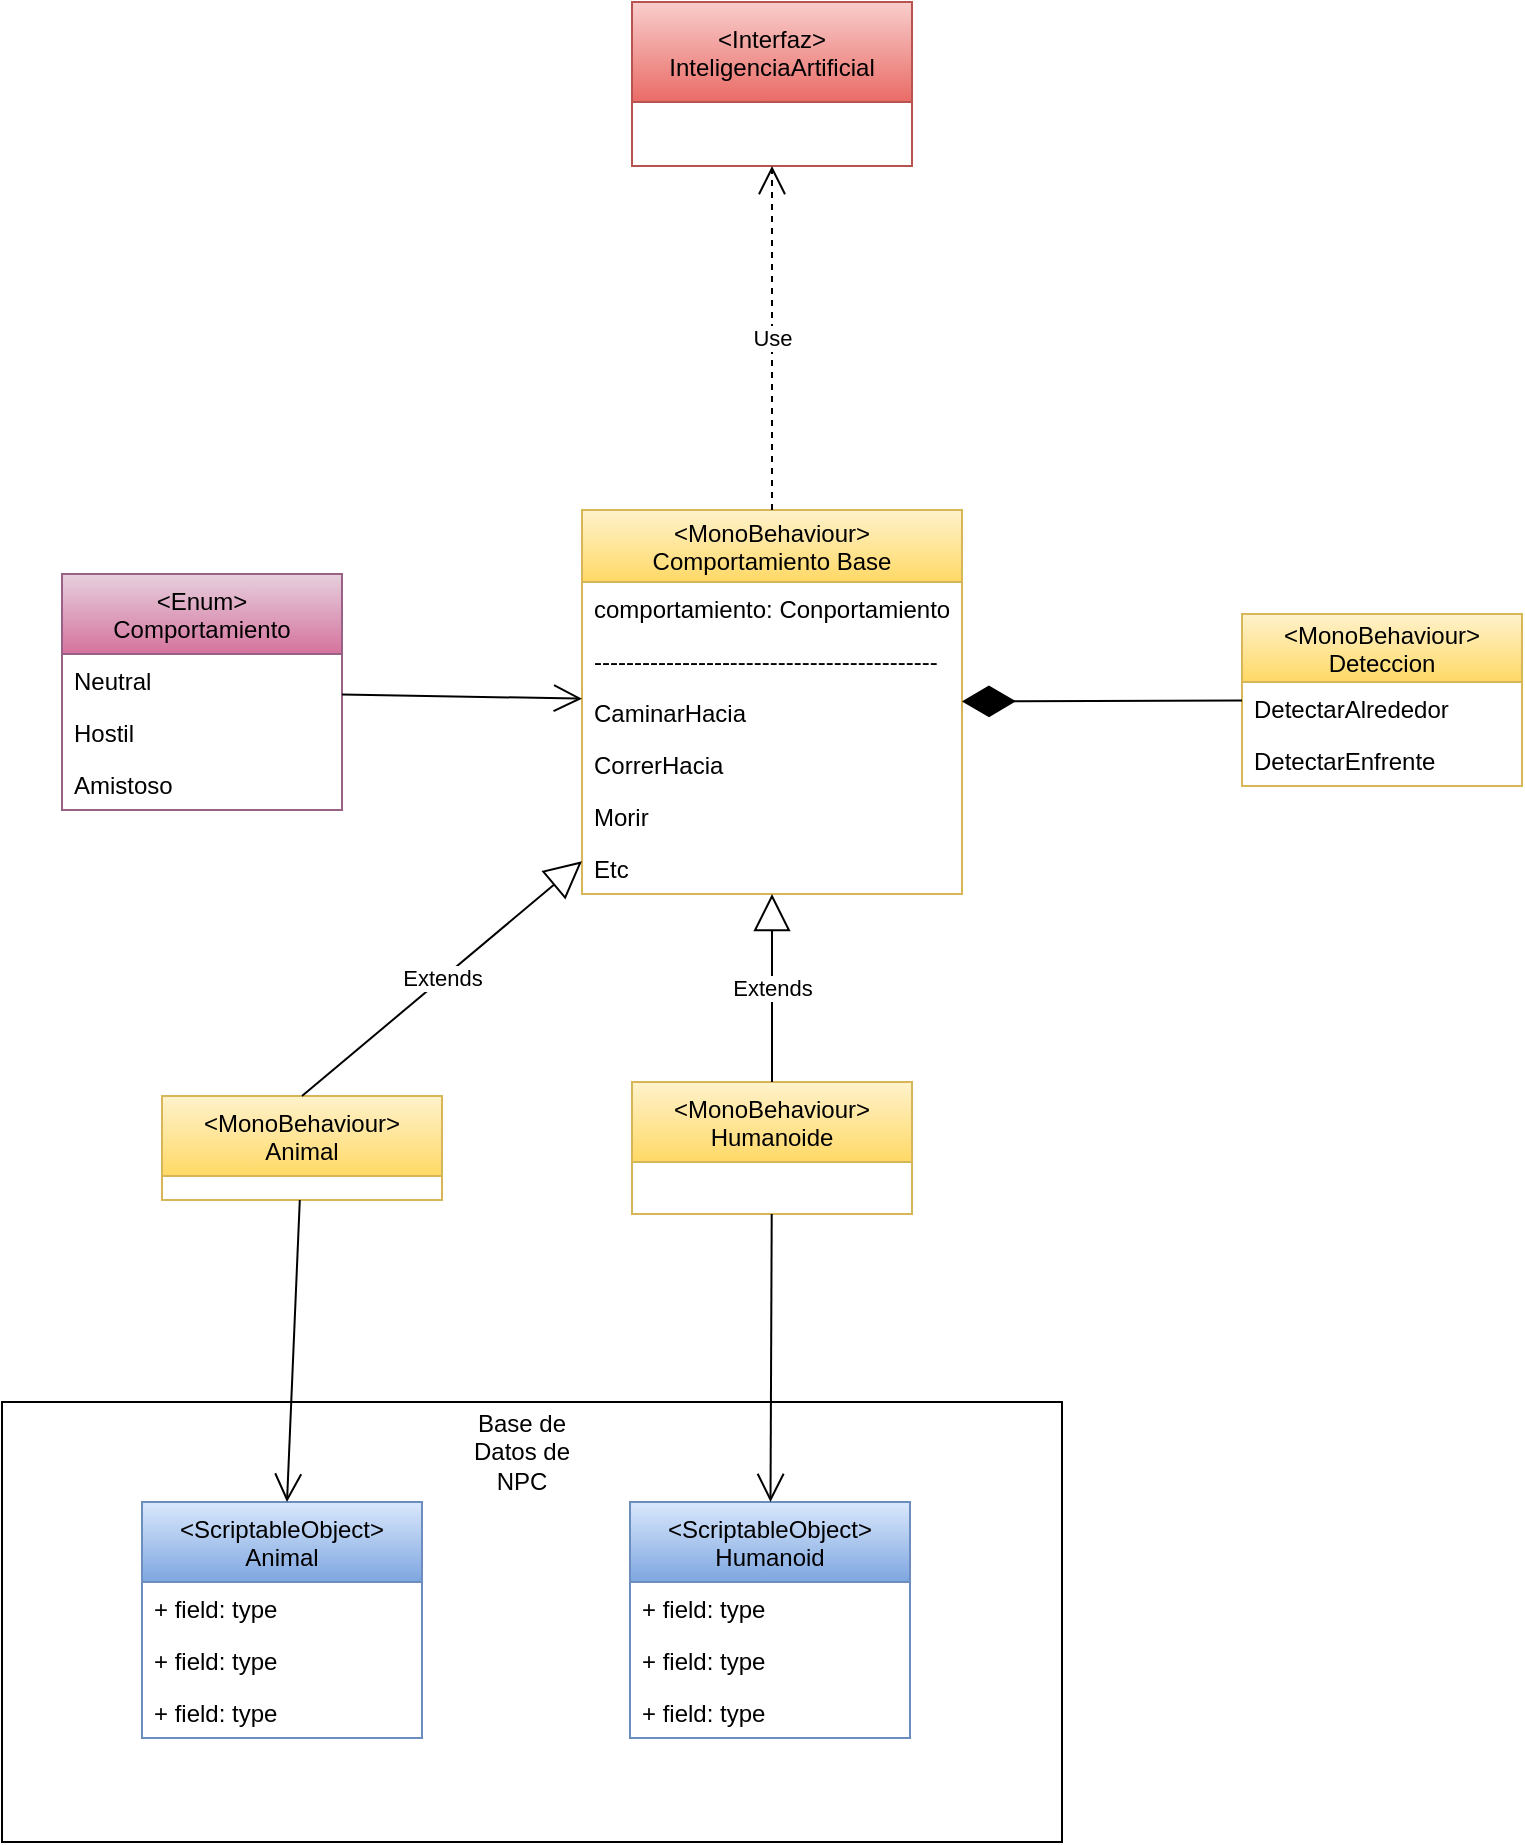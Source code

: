 <mxfile version="15.9.6" type="device"><diagram id="92LZzaxq9E1-tfqRgKix" name="Page-1"><mxGraphModel dx="1567" dy="1884" grid="1" gridSize="10" guides="1" tooltips="1" connect="1" arrows="1" fold="1" page="1" pageScale="1" pageWidth="827" pageHeight="1169" math="0" shadow="0"><root><mxCell id="0"/><mxCell id="1" parent="0"/><mxCell id="3dYsVQC5LWrmI0RrlM4H-53" value="" style="rounded=0;whiteSpace=wrap;html=1;" vertex="1" parent="1"><mxGeometry x="30" y="-110" width="530" height="220" as="geometry"/></mxCell><mxCell id="3dYsVQC5LWrmI0RrlM4H-1" value="&lt;Interfaz&gt;&#10;InteligenciaArtificial" style="swimlane;fontStyle=0;childLayout=stackLayout;horizontal=1;startSize=50;fillColor=#f8cecc;horizontalStack=0;resizeParent=1;resizeParentMax=0;resizeLast=0;collapsible=1;marginBottom=0;gradientColor=#ea6b66;strokeColor=#b85450;" vertex="1" parent="1"><mxGeometry x="345" y="-810" width="140" height="82" as="geometry"/></mxCell><mxCell id="3dYsVQC5LWrmI0RrlM4H-5" value="&lt;MonoBehaviour&gt;&#10;Comportamiento Base" style="swimlane;fontStyle=0;childLayout=stackLayout;horizontal=1;startSize=36;fillColor=#fff2cc;horizontalStack=0;resizeParent=1;resizeParentMax=0;resizeLast=0;collapsible=1;marginBottom=0;gradientColor=#ffd966;strokeColor=#d6b656;" vertex="1" parent="1"><mxGeometry x="320" y="-556" width="190" height="192" as="geometry"/></mxCell><mxCell id="3dYsVQC5LWrmI0RrlM4H-33" value="comportamiento: Conportamiento" style="text;strokeColor=none;fillColor=none;align=left;verticalAlign=top;spacingLeft=4;spacingRight=4;overflow=hidden;rotatable=0;points=[[0,0.5],[1,0.5]];portConstraint=eastwest;" vertex="1" parent="3dYsVQC5LWrmI0RrlM4H-5"><mxGeometry y="36" width="190" height="26" as="geometry"/></mxCell><mxCell id="3dYsVQC5LWrmI0RrlM4H-32" value="-------------------------------------------" style="text;strokeColor=none;fillColor=none;align=left;verticalAlign=top;spacingLeft=4;spacingRight=4;overflow=hidden;rotatable=0;points=[[0,0.5],[1,0.5]];portConstraint=eastwest;" vertex="1" parent="3dYsVQC5LWrmI0RrlM4H-5"><mxGeometry y="62" width="190" height="26" as="geometry"/></mxCell><mxCell id="3dYsVQC5LWrmI0RrlM4H-6" value="CaminarHacia" style="text;strokeColor=none;fillColor=none;align=left;verticalAlign=top;spacingLeft=4;spacingRight=4;overflow=hidden;rotatable=0;points=[[0,0.5],[1,0.5]];portConstraint=eastwest;" vertex="1" parent="3dYsVQC5LWrmI0RrlM4H-5"><mxGeometry y="88" width="190" height="26" as="geometry"/></mxCell><mxCell id="3dYsVQC5LWrmI0RrlM4H-7" value="CorrerHacia" style="text;strokeColor=none;fillColor=none;align=left;verticalAlign=top;spacingLeft=4;spacingRight=4;overflow=hidden;rotatable=0;points=[[0,0.5],[1,0.5]];portConstraint=eastwest;" vertex="1" parent="3dYsVQC5LWrmI0RrlM4H-5"><mxGeometry y="114" width="190" height="26" as="geometry"/></mxCell><mxCell id="3dYsVQC5LWrmI0RrlM4H-8" value="Morir" style="text;strokeColor=none;fillColor=none;align=left;verticalAlign=top;spacingLeft=4;spacingRight=4;overflow=hidden;rotatable=0;points=[[0,0.5],[1,0.5]];portConstraint=eastwest;" vertex="1" parent="3dYsVQC5LWrmI0RrlM4H-5"><mxGeometry y="140" width="190" height="26" as="geometry"/></mxCell><mxCell id="3dYsVQC5LWrmI0RrlM4H-16" value="Etc" style="text;strokeColor=none;fillColor=none;align=left;verticalAlign=top;spacingLeft=4;spacingRight=4;overflow=hidden;rotatable=0;points=[[0,0.5],[1,0.5]];portConstraint=eastwest;" vertex="1" parent="3dYsVQC5LWrmI0RrlM4H-5"><mxGeometry y="166" width="190" height="26" as="geometry"/></mxCell><mxCell id="3dYsVQC5LWrmI0RrlM4H-9" value="&lt;MonoBehaviour&gt;&#10;Deteccion" style="swimlane;fontStyle=0;childLayout=stackLayout;horizontal=1;startSize=34;fillColor=#fff2cc;horizontalStack=0;resizeParent=1;resizeParentMax=0;resizeLast=0;collapsible=1;marginBottom=0;gradientColor=#ffd966;strokeColor=#d6b656;" vertex="1" parent="1"><mxGeometry x="650" y="-504" width="140" height="86" as="geometry"/></mxCell><mxCell id="3dYsVQC5LWrmI0RrlM4H-11" value="DetectarAlrededor" style="text;strokeColor=none;fillColor=none;align=left;verticalAlign=top;spacingLeft=4;spacingRight=4;overflow=hidden;rotatable=0;points=[[0,0.5],[1,0.5]];portConstraint=eastwest;" vertex="1" parent="3dYsVQC5LWrmI0RrlM4H-9"><mxGeometry y="34" width="140" height="26" as="geometry"/></mxCell><mxCell id="3dYsVQC5LWrmI0RrlM4H-18" value="DetectarEnfrente" style="text;strokeColor=none;fillColor=none;align=left;verticalAlign=top;spacingLeft=4;spacingRight=4;overflow=hidden;rotatable=0;points=[[0,0.5],[1,0.5]];portConstraint=eastwest;" vertex="1" parent="3dYsVQC5LWrmI0RrlM4H-9"><mxGeometry y="60" width="140" height="26" as="geometry"/></mxCell><mxCell id="3dYsVQC5LWrmI0RrlM4H-14" value="" style="endArrow=diamondThin;endFill=1;endSize=24;html=1;rounded=0;" edge="1" parent="1" source="3dYsVQC5LWrmI0RrlM4H-9" target="3dYsVQC5LWrmI0RrlM4H-5"><mxGeometry width="160" relative="1" as="geometry"><mxPoint x="460" y="-400" as="sourcePoint"/><mxPoint x="620" y="-400" as="targetPoint"/></mxGeometry></mxCell><mxCell id="3dYsVQC5LWrmI0RrlM4H-15" value="Use" style="endArrow=open;endSize=12;dashed=1;html=1;rounded=0;" edge="1" parent="1" source="3dYsVQC5LWrmI0RrlM4H-5" target="3dYsVQC5LWrmI0RrlM4H-1"><mxGeometry width="160" relative="1" as="geometry"><mxPoint x="440" y="-600" as="sourcePoint"/><mxPoint x="600" y="-600" as="targetPoint"/></mxGeometry></mxCell><mxCell id="3dYsVQC5LWrmI0RrlM4H-19" value="&lt;MonoBehaviour&gt;&#10;Animal" style="swimlane;fontStyle=0;childLayout=stackLayout;horizontal=1;startSize=40;fillColor=#fff2cc;horizontalStack=0;resizeParent=1;resizeParentMax=0;resizeLast=0;collapsible=1;marginBottom=0;gradientColor=#ffd966;strokeColor=#d6b656;" vertex="1" parent="1"><mxGeometry x="110" y="-263" width="140" height="52" as="geometry"/></mxCell><mxCell id="3dYsVQC5LWrmI0RrlM4H-23" value="&lt;MonoBehaviour&gt;&#10;Humanoide" style="swimlane;fontStyle=0;childLayout=stackLayout;horizontal=1;startSize=40;fillColor=#fff2cc;horizontalStack=0;resizeParent=1;resizeParentMax=0;resizeLast=0;collapsible=1;marginBottom=0;gradientColor=#ffd966;strokeColor=#d6b656;" vertex="1" parent="1"><mxGeometry x="345" y="-270" width="140" height="66" as="geometry"/></mxCell><mxCell id="3dYsVQC5LWrmI0RrlM4H-24" value="Extends" style="endArrow=block;endSize=16;endFill=0;html=1;rounded=0;exitX=0.5;exitY=0;exitDx=0;exitDy=0;" edge="1" parent="1" source="3dYsVQC5LWrmI0RrlM4H-19" target="3dYsVQC5LWrmI0RrlM4H-5"><mxGeometry width="160" relative="1" as="geometry"><mxPoint x="480" y="-350" as="sourcePoint"/><mxPoint x="640" y="-350" as="targetPoint"/></mxGeometry></mxCell><mxCell id="3dYsVQC5LWrmI0RrlM4H-25" value="Extends" style="endArrow=block;endSize=16;endFill=0;html=1;rounded=0;" edge="1" parent="1" source="3dYsVQC5LWrmI0RrlM4H-23" target="3dYsVQC5LWrmI0RrlM4H-5"><mxGeometry width="160" relative="1" as="geometry"><mxPoint x="480" y="-350" as="sourcePoint"/><mxPoint x="640" y="-350" as="targetPoint"/></mxGeometry></mxCell><mxCell id="3dYsVQC5LWrmI0RrlM4H-34" value="&lt;Enum&gt;&#10;Comportamiento" style="swimlane;fontStyle=0;childLayout=stackLayout;horizontal=1;startSize=40;fillColor=#e6d0de;horizontalStack=0;resizeParent=1;resizeParentMax=0;resizeLast=0;collapsible=1;marginBottom=0;gradientColor=#d5739d;strokeColor=#996185;" vertex="1" parent="1"><mxGeometry x="60" y="-524" width="140" height="118" as="geometry"/></mxCell><mxCell id="3dYsVQC5LWrmI0RrlM4H-35" value="Neutral" style="text;strokeColor=none;fillColor=none;align=left;verticalAlign=top;spacingLeft=4;spacingRight=4;overflow=hidden;rotatable=0;points=[[0,0.5],[1,0.5]];portConstraint=eastwest;" vertex="1" parent="3dYsVQC5LWrmI0RrlM4H-34"><mxGeometry y="40" width="140" height="26" as="geometry"/></mxCell><mxCell id="3dYsVQC5LWrmI0RrlM4H-36" value="Hostil" style="text;strokeColor=none;fillColor=none;align=left;verticalAlign=top;spacingLeft=4;spacingRight=4;overflow=hidden;rotatable=0;points=[[0,0.5],[1,0.5]];portConstraint=eastwest;" vertex="1" parent="3dYsVQC5LWrmI0RrlM4H-34"><mxGeometry y="66" width="140" height="26" as="geometry"/></mxCell><mxCell id="3dYsVQC5LWrmI0RrlM4H-37" value="Amistoso" style="text;strokeColor=none;fillColor=none;align=left;verticalAlign=top;spacingLeft=4;spacingRight=4;overflow=hidden;rotatable=0;points=[[0,0.5],[1,0.5]];portConstraint=eastwest;" vertex="1" parent="3dYsVQC5LWrmI0RrlM4H-34"><mxGeometry y="92" width="140" height="26" as="geometry"/></mxCell><mxCell id="3dYsVQC5LWrmI0RrlM4H-38" value="" style="endArrow=open;endFill=1;endSize=12;html=1;rounded=0;" edge="1" parent="1" source="3dYsVQC5LWrmI0RrlM4H-34" target="3dYsVQC5LWrmI0RrlM4H-5"><mxGeometry width="160" relative="1" as="geometry"><mxPoint x="200" y="-480" as="sourcePoint"/><mxPoint x="360" y="-480" as="targetPoint"/></mxGeometry></mxCell><mxCell id="3dYsVQC5LWrmI0RrlM4H-43" value="&lt;ScriptableObject&gt;&#10;Humanoid" style="swimlane;fontStyle=0;childLayout=stackLayout;horizontal=1;startSize=40;fillColor=#dae8fc;horizontalStack=0;resizeParent=1;resizeParentMax=0;resizeLast=0;collapsible=1;marginBottom=0;gradientColor=#7ea6e0;strokeColor=#6c8ebf;" vertex="1" parent="1"><mxGeometry x="344" y="-60" width="140" height="118" as="geometry"/></mxCell><mxCell id="3dYsVQC5LWrmI0RrlM4H-44" value="+ field: type" style="text;strokeColor=none;fillColor=none;align=left;verticalAlign=top;spacingLeft=4;spacingRight=4;overflow=hidden;rotatable=0;points=[[0,0.5],[1,0.5]];portConstraint=eastwest;" vertex="1" parent="3dYsVQC5LWrmI0RrlM4H-43"><mxGeometry y="40" width="140" height="26" as="geometry"/></mxCell><mxCell id="3dYsVQC5LWrmI0RrlM4H-45" value="+ field: type" style="text;strokeColor=none;fillColor=none;align=left;verticalAlign=top;spacingLeft=4;spacingRight=4;overflow=hidden;rotatable=0;points=[[0,0.5],[1,0.5]];portConstraint=eastwest;" vertex="1" parent="3dYsVQC5LWrmI0RrlM4H-43"><mxGeometry y="66" width="140" height="26" as="geometry"/></mxCell><mxCell id="3dYsVQC5LWrmI0RrlM4H-46" value="+ field: type" style="text;strokeColor=none;fillColor=none;align=left;verticalAlign=top;spacingLeft=4;spacingRight=4;overflow=hidden;rotatable=0;points=[[0,0.5],[1,0.5]];portConstraint=eastwest;" vertex="1" parent="3dYsVQC5LWrmI0RrlM4H-43"><mxGeometry y="92" width="140" height="26" as="geometry"/></mxCell><mxCell id="3dYsVQC5LWrmI0RrlM4H-47" value="&lt;ScriptableObject&gt;&#10;Animal" style="swimlane;fontStyle=0;childLayout=stackLayout;horizontal=1;startSize=40;fillColor=#dae8fc;horizontalStack=0;resizeParent=1;resizeParentMax=0;resizeLast=0;collapsible=1;marginBottom=0;gradientColor=#7ea6e0;strokeColor=#6c8ebf;" vertex="1" parent="1"><mxGeometry x="100" y="-60" width="140" height="118" as="geometry"/></mxCell><mxCell id="3dYsVQC5LWrmI0RrlM4H-48" value="+ field: type" style="text;strokeColor=none;fillColor=none;align=left;verticalAlign=top;spacingLeft=4;spacingRight=4;overflow=hidden;rotatable=0;points=[[0,0.5],[1,0.5]];portConstraint=eastwest;" vertex="1" parent="3dYsVQC5LWrmI0RrlM4H-47"><mxGeometry y="40" width="140" height="26" as="geometry"/></mxCell><mxCell id="3dYsVQC5LWrmI0RrlM4H-49" value="+ field: type" style="text;strokeColor=none;fillColor=none;align=left;verticalAlign=top;spacingLeft=4;spacingRight=4;overflow=hidden;rotatable=0;points=[[0,0.5],[1,0.5]];portConstraint=eastwest;" vertex="1" parent="3dYsVQC5LWrmI0RrlM4H-47"><mxGeometry y="66" width="140" height="26" as="geometry"/></mxCell><mxCell id="3dYsVQC5LWrmI0RrlM4H-50" value="+ field: type" style="text;strokeColor=none;fillColor=none;align=left;verticalAlign=top;spacingLeft=4;spacingRight=4;overflow=hidden;rotatable=0;points=[[0,0.5],[1,0.5]];portConstraint=eastwest;" vertex="1" parent="3dYsVQC5LWrmI0RrlM4H-47"><mxGeometry y="92" width="140" height="26" as="geometry"/></mxCell><mxCell id="3dYsVQC5LWrmI0RrlM4H-51" value="" style="endArrow=open;endFill=1;endSize=12;html=1;rounded=0;" edge="1" parent="1" source="3dYsVQC5LWrmI0RrlM4H-23" target="3dYsVQC5LWrmI0RrlM4H-43"><mxGeometry width="160" relative="1" as="geometry"><mxPoint x="330" y="-230" as="sourcePoint"/><mxPoint x="490" y="-230" as="targetPoint"/></mxGeometry></mxCell><mxCell id="3dYsVQC5LWrmI0RrlM4H-52" value="" style="endArrow=open;endFill=1;endSize=12;html=1;rounded=0;" edge="1" parent="1" source="3dYsVQC5LWrmI0RrlM4H-19" target="3dYsVQC5LWrmI0RrlM4H-47"><mxGeometry width="160" relative="1" as="geometry"><mxPoint x="330" y="-230" as="sourcePoint"/><mxPoint x="490" y="-230" as="targetPoint"/></mxGeometry></mxCell><mxCell id="3dYsVQC5LWrmI0RrlM4H-54" value="Base de Datos de NPC" style="text;html=1;strokeColor=none;fillColor=none;align=center;verticalAlign=middle;whiteSpace=wrap;rounded=0;" vertex="1" parent="1"><mxGeometry x="260" y="-100" width="60" height="30" as="geometry"/></mxCell></root></mxGraphModel></diagram></mxfile>